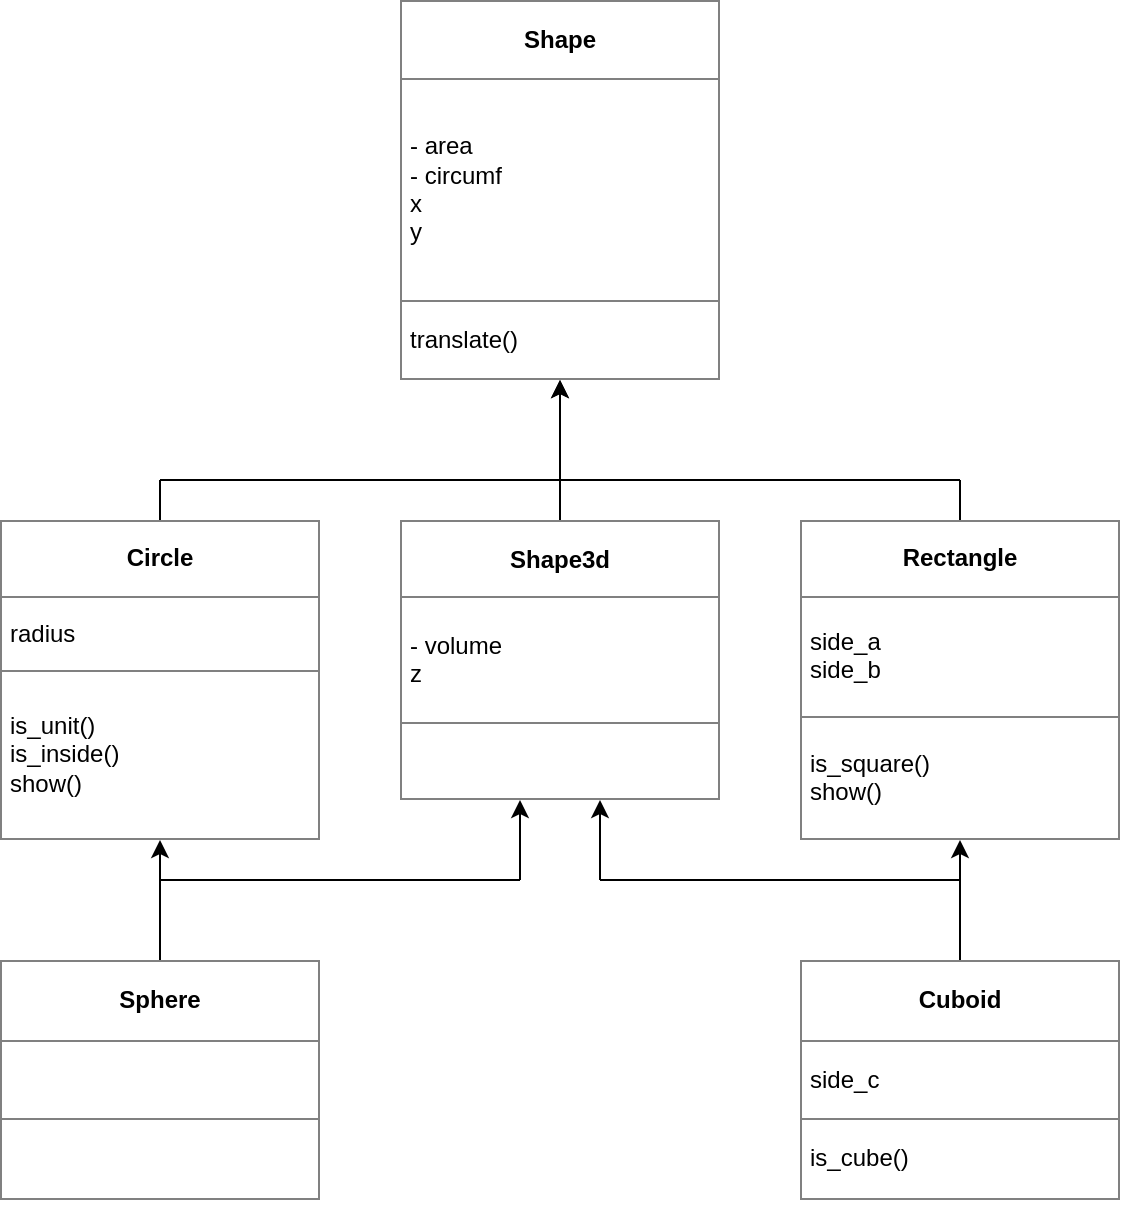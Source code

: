 <mxfile>
    <diagram id="C5RBs43oDa-KdzZeNtuy" name="Page-1">
        <mxGraphModel dx="931" dy="648" grid="1" gridSize="10" guides="1" tooltips="1" connect="1" arrows="1" fold="1" page="1" pageScale="1" pageWidth="827" pageHeight="1169" math="0" shadow="0">
            <root>
                <mxCell id="WIyWlLk6GJQsqaUBKTNV-0"/>
                <mxCell id="WIyWlLk6GJQsqaUBKTNV-1" parent="WIyWlLk6GJQsqaUBKTNV-0"/>
                <mxCell id="3ZAxjC0xFCc8f7tWmQc--31" value="&lt;table border=&quot;1&quot; width=&quot;100%&quot; cellpadding=&quot;4&quot; style=&quot;width: 100% ; height: 100% ; border-collapse: collapse&quot;&gt;&lt;tbody&gt;&lt;tr&gt;&lt;th align=&quot;center&quot;&gt;Shape&lt;/th&gt;&lt;/tr&gt;&lt;tr&gt;&lt;td&gt;- area&lt;span style=&quot;white-space: pre&quot;&gt; &lt;/span&gt;&lt;span style=&quot;white-space: pre&quot;&gt; &lt;/span&gt;&lt;span style=&quot;white-space: pre&quot;&gt; &lt;/span&gt;&lt;br&gt;- circumf&lt;span style=&quot;white-space: pre&quot;&gt; &lt;/span&gt;&lt;span style=&quot;white-space: pre&quot;&gt; &lt;/span&gt;&lt;br&gt;x&lt;span style=&quot;white-space: pre&quot;&gt; &lt;/span&gt;&lt;span style=&quot;white-space: pre&quot;&gt; &lt;/span&gt;&lt;span style=&quot;white-space: pre&quot;&gt; &lt;/span&gt;&lt;br&gt;y&lt;span style=&quot;white-space: pre&quot;&gt; &lt;/span&gt;&lt;span style=&quot;white-space: pre&quot;&gt; &lt;/span&gt;&lt;span style=&quot;white-space: pre&quot;&gt; &lt;/span&gt;&lt;/td&gt;&lt;/tr&gt;&lt;tr&gt;&lt;td&gt;translate()&lt;br&gt;&lt;/td&gt;&lt;/tr&gt;&lt;/tbody&gt;&lt;/table&gt;" style="text;html=1;strokeColor=none;fillColor=none;overflow=fill;" parent="WIyWlLk6GJQsqaUBKTNV-1" vertex="1">
                    <mxGeometry x="320" y="40" width="160" height="190" as="geometry"/>
                </mxCell>
                <mxCell id="3ZAxjC0xFCc8f7tWmQc--32" value="&lt;table border=&quot;1&quot; width=&quot;100%&quot; height=&quot;100%&quot; cellpadding=&quot;4&quot; style=&quot;width:100%;height:100%;border-collapse:collapse;&quot;&gt;&lt;tbody&gt;&lt;tr&gt;&lt;th align=&quot;center&quot;&gt;Circle&lt;/th&gt;&lt;/tr&gt;&lt;tr&gt;&lt;td&gt;radius&lt;span style=&quot;white-space: pre;&quot;&gt; &lt;/span&gt;&lt;span style=&quot;white-space: pre;&quot;&gt; &lt;/span&gt;&lt;/td&gt;&lt;/tr&gt;&lt;tr&gt;&lt;td&gt;is_unit()&lt;br&gt;is_inside()&lt;br&gt;show()&lt;/td&gt;&lt;/tr&gt;&lt;/tbody&gt;&lt;/table&gt;" style="text;html=1;strokeColor=none;fillColor=none;overflow=fill;" parent="WIyWlLk6GJQsqaUBKTNV-1" vertex="1">
                    <mxGeometry x="120" y="300" width="160" height="160" as="geometry"/>
                </mxCell>
                <mxCell id="3ZAxjC0xFCc8f7tWmQc--33" value="&lt;table border=&quot;1&quot; width=&quot;100%&quot; height=&quot;100%&quot; cellpadding=&quot;4&quot; style=&quot;width:100%;height:100%;border-collapse:collapse;&quot;&gt;&lt;tbody&gt;&lt;tr&gt;&lt;th align=&quot;center&quot;&gt;Rectangle&lt;/th&gt;&lt;/tr&gt;&lt;tr&gt;&lt;td&gt;side_a&lt;span style=&quot;white-space: pre;&quot;&gt; &lt;/span&gt;&lt;span style=&quot;white-space: pre;&quot;&gt; &lt;/span&gt;&lt;br&gt;side_b&lt;span style=&quot;white-space: pre;&quot;&gt; &lt;/span&gt;&lt;span style=&quot;white-space: pre;&quot;&gt; &lt;/span&gt;&lt;/td&gt;&lt;/tr&gt;&lt;tr&gt;&lt;td&gt;is_square()&lt;br&gt;show()&lt;/td&gt;&lt;/tr&gt;&lt;/tbody&gt;&lt;/table&gt;" style="text;html=1;strokeColor=none;fillColor=none;overflow=fill;" parent="WIyWlLk6GJQsqaUBKTNV-1" vertex="1">
                    <mxGeometry x="520" y="300" width="160" height="160" as="geometry"/>
                </mxCell>
                <mxCell id="3ZAxjC0xFCc8f7tWmQc--51" value="" style="edgeStyle=orthogonalEdgeStyle;rounded=0;orthogonalLoop=1;jettySize=auto;html=1;" parent="WIyWlLk6GJQsqaUBKTNV-1" source="3ZAxjC0xFCc8f7tWmQc--35" target="3ZAxjC0xFCc8f7tWmQc--31" edge="1">
                    <mxGeometry relative="1" as="geometry"/>
                </mxCell>
                <mxCell id="3ZAxjC0xFCc8f7tWmQc--35" value="&lt;table border=&quot;1&quot; width=&quot;100%&quot; cellpadding=&quot;4&quot; style=&quot;width: 100% ; height: 100% ; border-collapse: collapse&quot;&gt;&lt;tbody&gt;&lt;tr&gt;&lt;th align=&quot;center&quot;&gt;Shape3d&lt;/th&gt;&lt;/tr&gt;&lt;tr&gt;&lt;td&gt;- volume&lt;br&gt;z&lt;span style=&quot;white-space: pre&quot;&gt; &lt;/span&gt;&lt;span style=&quot;white-space: pre&quot;&gt; &lt;/span&gt;&lt;/td&gt;&lt;/tr&gt;&lt;tr&gt;&lt;td&gt;&lt;br&gt;&lt;/td&gt;&lt;/tr&gt;&lt;/tbody&gt;&lt;/table&gt;" style="text;html=1;strokeColor=none;fillColor=none;overflow=fill;" parent="WIyWlLk6GJQsqaUBKTNV-1" vertex="1">
                    <mxGeometry x="320" y="300" width="160" height="140" as="geometry"/>
                </mxCell>
                <mxCell id="3ZAxjC0xFCc8f7tWmQc--36" style="edgeStyle=orthogonalEdgeStyle;rounded=0;orthogonalLoop=1;jettySize=auto;html=1;exitX=0.5;exitY=1;exitDx=0;exitDy=0;" parent="WIyWlLk6GJQsqaUBKTNV-1" source="3ZAxjC0xFCc8f7tWmQc--32" target="3ZAxjC0xFCc8f7tWmQc--32" edge="1">
                    <mxGeometry relative="1" as="geometry"/>
                </mxCell>
                <mxCell id="3ZAxjC0xFCc8f7tWmQc--37" value="&lt;table border=&quot;1&quot; width=&quot;100%&quot; height=&quot;100%&quot; cellpadding=&quot;4&quot; style=&quot;width:100%;height:100%;border-collapse:collapse;&quot;&gt;&lt;tbody&gt;&lt;tr&gt;&lt;th align=&quot;center&quot;&gt;Cuboid&lt;/th&gt;&lt;/tr&gt;&lt;tr&gt;&lt;td&gt;side_c&lt;/td&gt;&lt;/tr&gt;&lt;tr&gt;&lt;td&gt;is_cube()&lt;/td&gt;&lt;/tr&gt;&lt;/tbody&gt;&lt;/table&gt;" style="text;html=1;strokeColor=none;fillColor=none;overflow=fill;" parent="WIyWlLk6GJQsqaUBKTNV-1" vertex="1">
                    <mxGeometry x="520" y="520" width="160" height="120" as="geometry"/>
                </mxCell>
                <mxCell id="3ZAxjC0xFCc8f7tWmQc--38" value="&lt;table border=&quot;1&quot; width=&quot;100%&quot; height=&quot;100%&quot; cellpadding=&quot;4&quot; style=&quot;width:100%;height:100%;border-collapse:collapse;&quot;&gt;&lt;tbody&gt;&lt;tr&gt;&lt;th align=&quot;center&quot;&gt;Sphere&lt;/th&gt;&lt;/tr&gt;&lt;tr&gt;&lt;td&gt;&lt;br&gt;&lt;/td&gt;&lt;/tr&gt;&lt;tr&gt;&lt;td&gt;&lt;br&gt;&lt;/td&gt;&lt;/tr&gt;&lt;/tbody&gt;&lt;/table&gt;" style="text;html=1;strokeColor=none;fillColor=none;overflow=fill;" parent="WIyWlLk6GJQsqaUBKTNV-1" vertex="1">
                    <mxGeometry x="120" y="520" width="160" height="120" as="geometry"/>
                </mxCell>
                <mxCell id="3ZAxjC0xFCc8f7tWmQc--39" style="edgeStyle=orthogonalEdgeStyle;rounded=0;orthogonalLoop=1;jettySize=auto;html=1;exitX=0.5;exitY=1;exitDx=0;exitDy=0;" parent="WIyWlLk6GJQsqaUBKTNV-1" source="3ZAxjC0xFCc8f7tWmQc--38" target="3ZAxjC0xFCc8f7tWmQc--38" edge="1">
                    <mxGeometry relative="1" as="geometry"/>
                </mxCell>
                <mxCell id="3ZAxjC0xFCc8f7tWmQc--40" value="" style="endArrow=classic;html=1;rounded=0;entryX=0.5;entryY=1;entryDx=0;entryDy=0;" parent="WIyWlLk6GJQsqaUBKTNV-1" target="3ZAxjC0xFCc8f7tWmQc--31" edge="1">
                    <mxGeometry width="50" height="50" relative="1" as="geometry">
                        <mxPoint x="400" y="280" as="sourcePoint"/>
                        <mxPoint x="630" y="40" as="targetPoint"/>
                    </mxGeometry>
                </mxCell>
                <mxCell id="3ZAxjC0xFCc8f7tWmQc--41" value="" style="endArrow=none;html=1;rounded=0;" parent="WIyWlLk6GJQsqaUBKTNV-1" edge="1">
                    <mxGeometry width="50" height="50" relative="1" as="geometry">
                        <mxPoint x="200" y="280" as="sourcePoint"/>
                        <mxPoint x="400" y="280" as="targetPoint"/>
                    </mxGeometry>
                </mxCell>
                <mxCell id="3ZAxjC0xFCc8f7tWmQc--42" value="" style="endArrow=none;html=1;rounded=0;" parent="WIyWlLk6GJQsqaUBKTNV-1" edge="1">
                    <mxGeometry width="50" height="50" relative="1" as="geometry">
                        <mxPoint x="400" y="280" as="sourcePoint"/>
                        <mxPoint x="600" y="280" as="targetPoint"/>
                    </mxGeometry>
                </mxCell>
                <mxCell id="3ZAxjC0xFCc8f7tWmQc--43" value="" style="endArrow=none;html=1;rounded=0;" parent="WIyWlLk6GJQsqaUBKTNV-1" edge="1">
                    <mxGeometry width="50" height="50" relative="1" as="geometry">
                        <mxPoint x="420" y="480" as="sourcePoint"/>
                        <mxPoint x="600" y="480" as="targetPoint"/>
                    </mxGeometry>
                </mxCell>
                <mxCell id="3ZAxjC0xFCc8f7tWmQc--44" value="" style="endArrow=none;html=1;rounded=0;" parent="WIyWlLk6GJQsqaUBKTNV-1" edge="1">
                    <mxGeometry width="50" height="50" relative="1" as="geometry">
                        <mxPoint x="200" y="480" as="sourcePoint"/>
                        <mxPoint x="380" y="480" as="targetPoint"/>
                    </mxGeometry>
                </mxCell>
                <mxCell id="3ZAxjC0xFCc8f7tWmQc--45" value="" style="endArrow=classic;html=1;rounded=0;" parent="WIyWlLk6GJQsqaUBKTNV-1" edge="1">
                    <mxGeometry width="50" height="50" relative="1" as="geometry">
                        <mxPoint x="380" y="480" as="sourcePoint"/>
                        <mxPoint x="380" y="440" as="targetPoint"/>
                    </mxGeometry>
                </mxCell>
                <mxCell id="3ZAxjC0xFCc8f7tWmQc--46" value="" style="endArrow=classic;html=1;rounded=0;entryX=0.5;entryY=1;entryDx=0;entryDy=0;exitX=0.5;exitY=0;exitDx=0;exitDy=0;" parent="WIyWlLk6GJQsqaUBKTNV-1" source="3ZAxjC0xFCc8f7tWmQc--37" target="3ZAxjC0xFCc8f7tWmQc--33" edge="1">
                    <mxGeometry width="50" height="50" relative="1" as="geometry">
                        <mxPoint x="599.5" y="510" as="sourcePoint"/>
                        <mxPoint x="599.5" y="460" as="targetPoint"/>
                    </mxGeometry>
                </mxCell>
                <mxCell id="3ZAxjC0xFCc8f7tWmQc--47" value="" style="endArrow=classic;html=1;rounded=0;entryX=0.5;entryY=1;entryDx=0;entryDy=0;exitX=0.5;exitY=0;exitDx=0;exitDy=0;" parent="WIyWlLk6GJQsqaUBKTNV-1" source="3ZAxjC0xFCc8f7tWmQc--38" target="3ZAxjC0xFCc8f7tWmQc--32" edge="1">
                    <mxGeometry width="50" height="50" relative="1" as="geometry">
                        <mxPoint x="200" y="600" as="sourcePoint"/>
                        <mxPoint x="199.5" y="440" as="targetPoint"/>
                    </mxGeometry>
                </mxCell>
                <mxCell id="3ZAxjC0xFCc8f7tWmQc--48" value="" style="endArrow=none;html=1;rounded=0;entryX=0.5;entryY=0;entryDx=0;entryDy=0;" parent="WIyWlLk6GJQsqaUBKTNV-1" target="3ZAxjC0xFCc8f7tWmQc--32" edge="1">
                    <mxGeometry width="50" height="50" relative="1" as="geometry">
                        <mxPoint x="200" y="280" as="sourcePoint"/>
                        <mxPoint x="610" y="290" as="targetPoint"/>
                    </mxGeometry>
                </mxCell>
                <mxCell id="3ZAxjC0xFCc8f7tWmQc--49" value="" style="endArrow=none;html=1;rounded=0;entryX=0.5;entryY=0;entryDx=0;entryDy=0;" parent="WIyWlLk6GJQsqaUBKTNV-1" target="3ZAxjC0xFCc8f7tWmQc--33" edge="1">
                    <mxGeometry width="50" height="50" relative="1" as="geometry">
                        <mxPoint x="600" y="280" as="sourcePoint"/>
                        <mxPoint x="210" y="310" as="targetPoint"/>
                    </mxGeometry>
                </mxCell>
                <mxCell id="3ZAxjC0xFCc8f7tWmQc--50" value="" style="endArrow=classic;html=1;rounded=0;" parent="WIyWlLk6GJQsqaUBKTNV-1" edge="1">
                    <mxGeometry width="50" height="50" relative="1" as="geometry">
                        <mxPoint x="420" y="480" as="sourcePoint"/>
                        <mxPoint x="420" y="440" as="targetPoint"/>
                        <Array as="points">
                            <mxPoint x="420.5" y="480"/>
                        </Array>
                    </mxGeometry>
                </mxCell>
            </root>
        </mxGraphModel>
    </diagram>
</mxfile>